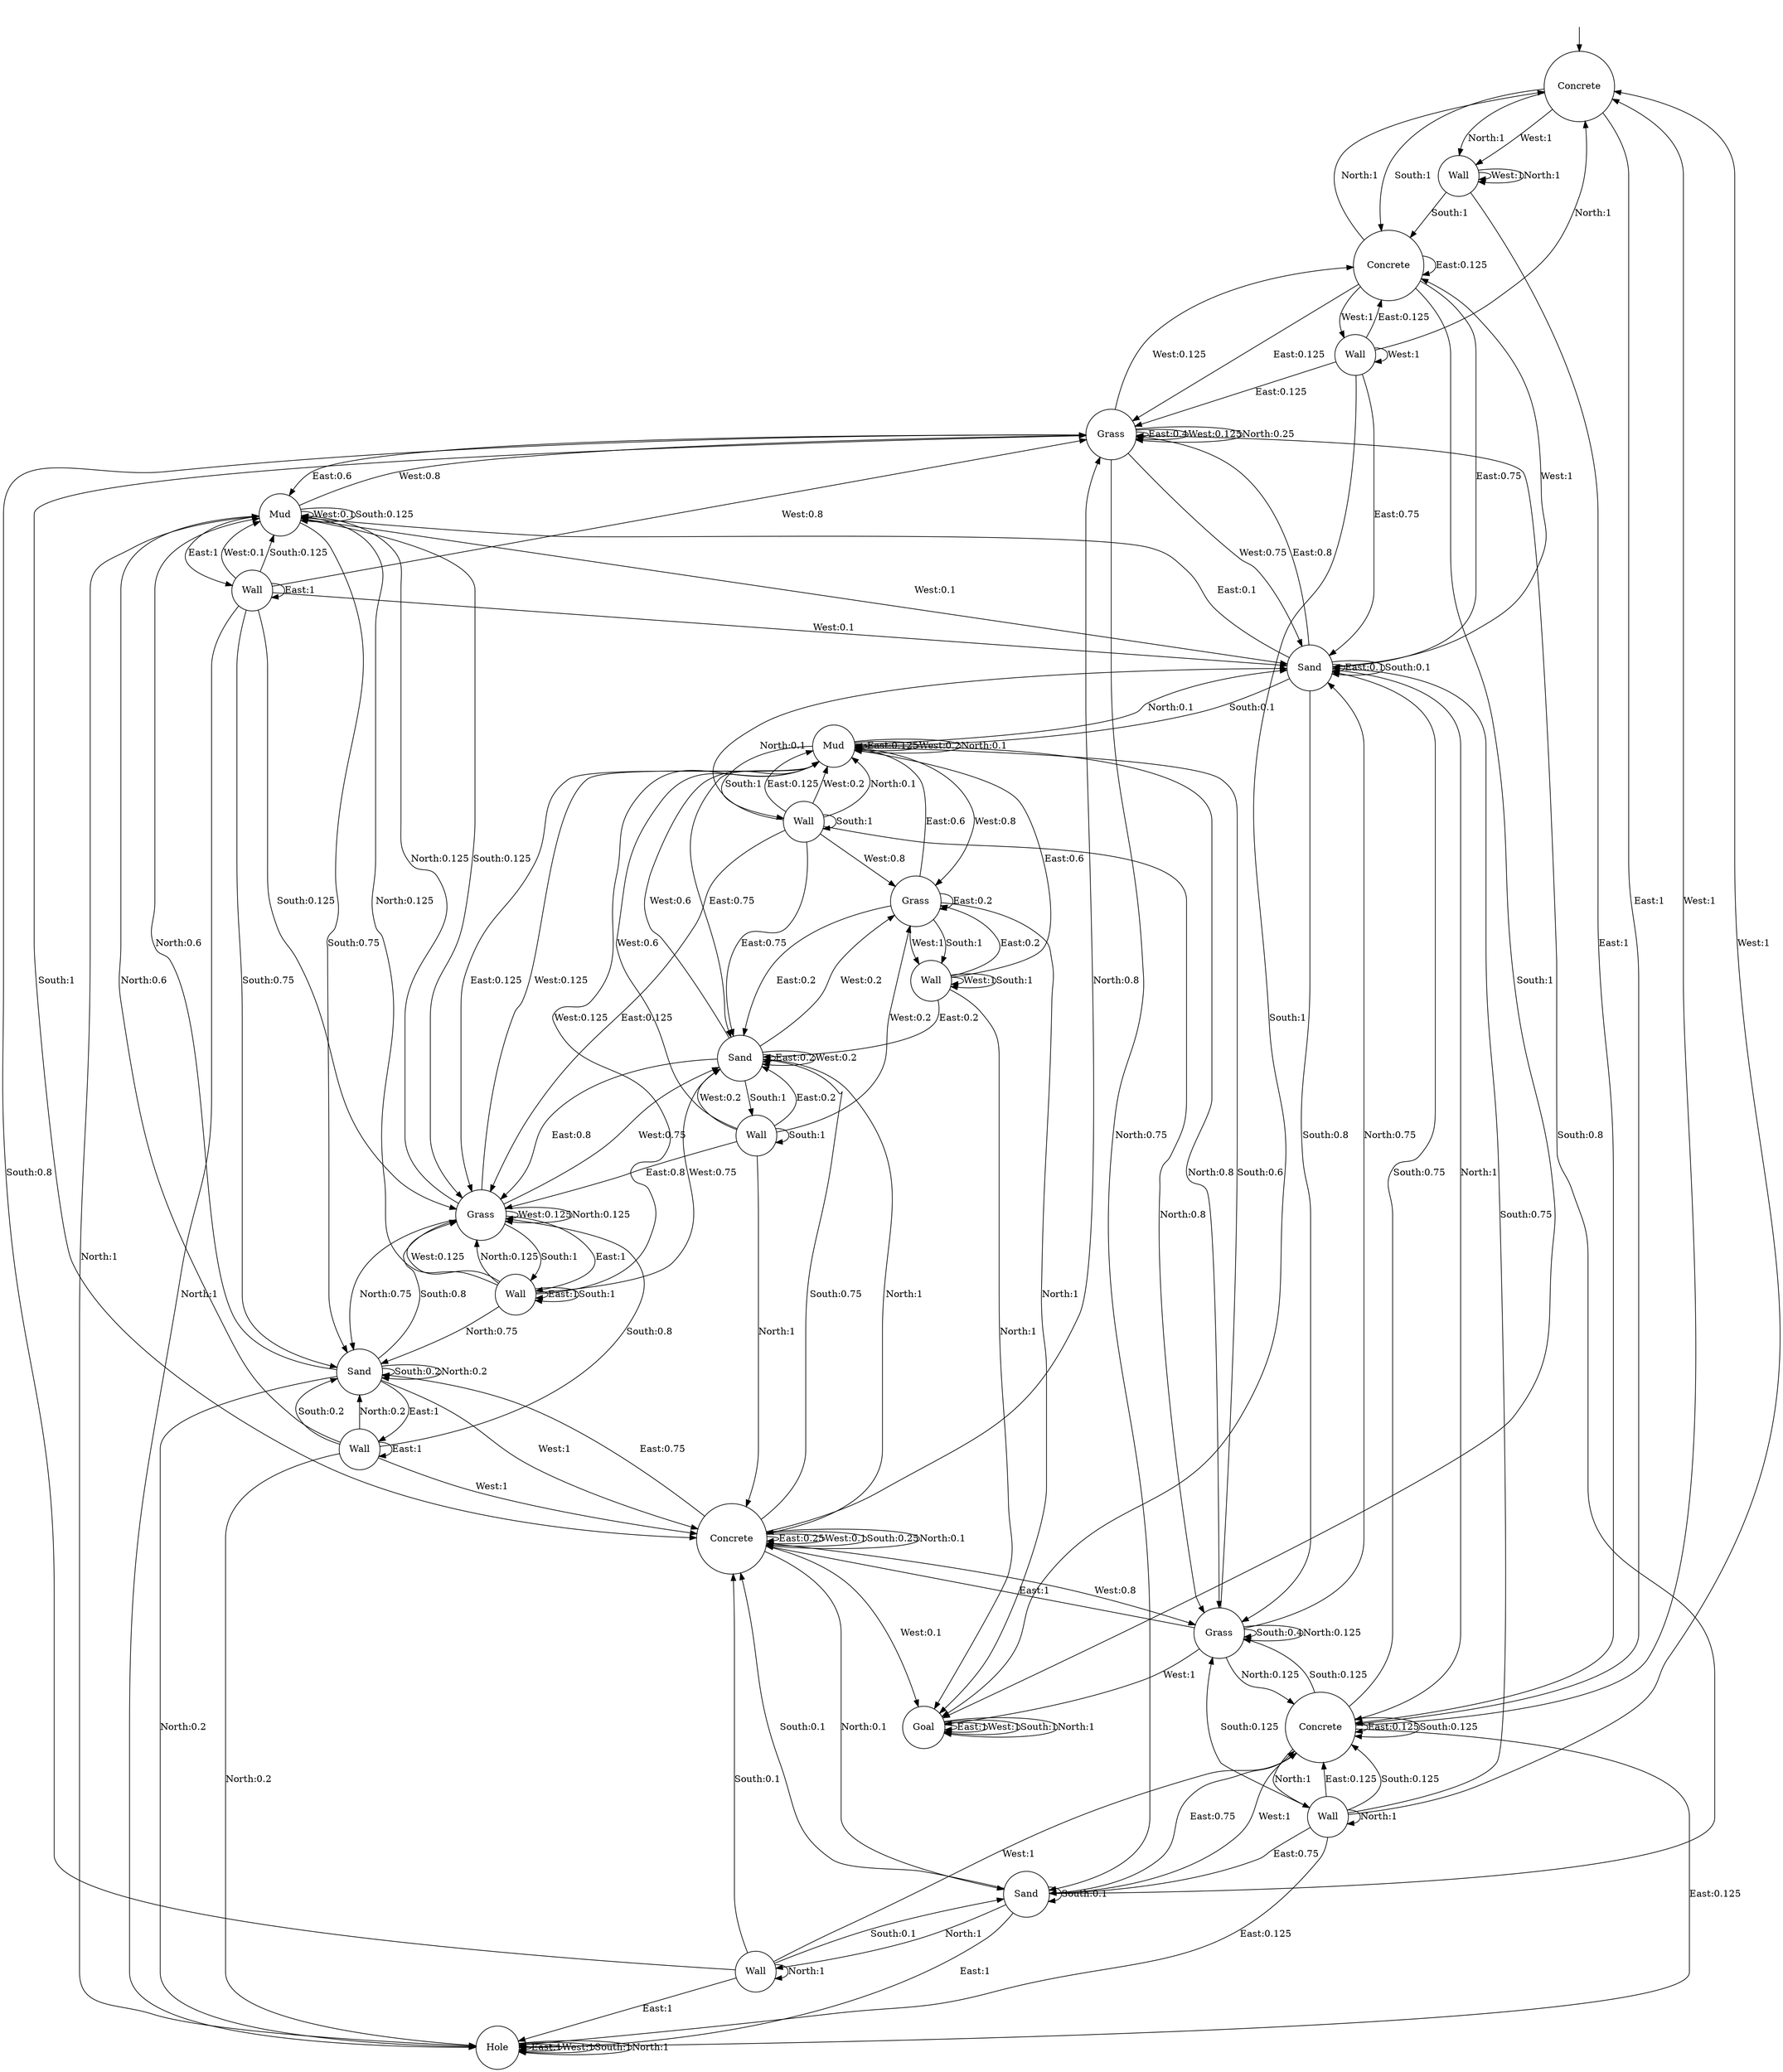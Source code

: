 digraph g {
__start0 [label="" shape="none"];
0 [shape="circle" label="Concrete"];
1 [shape="circle" label="Wall"];
2 [shape="circle" label="Concrete"];
3 [shape="circle" label="Wall"];
4 [shape="circle" label="Goal"];
5 [shape="circle" label="Wall"];
6 [shape="circle" label="Grass"];
7 [shape="circle" label="Concrete"];
8 [shape="circle" label="Wall"];
9 [shape="circle" label="Sand"];
10 [shape="circle" label="Grass"];
11 [shape="circle" label="Wall"];
12 [shape="circle" label="Mud"];
13 [shape="circle" label="Wall"];
14 [shape="circle" label="Sand"];
15 [shape="circle" label="Grass"];
16 [shape="circle" label="Concrete"];
17 [shape="circle" label="Wall"];
18 [shape="circle" label="Sand"];
19 [shape="circle" label="Hole"];
20 [shape="circle" label="Wall"];
21 [shape="circle" label="Mud"];
22 [shape="circle" label="Wall"];
23 [shape="circle" label="Sand"];
24 [shape="circle" label="Wall"];
25 [shape="circle" label="Grass"];
0 -> 7 [label="East:1"];
0 -> 1 [label="West:1"];
0 -> 2 [label="South:1"];
0 -> 1 [label="North:1"];
1 -> 7 [label="East:1"];
1 -> 1 [label="West:1"];
1 -> 2 [label="South:1"];
1 -> 1 [label="North:1"];
2 -> 2 [label="East:0.125"];
2 -> 9 [label="East:0.75"];
2 -> 15 [label="East:0.125"];
2 -> 3 [label="West:1"];
2 -> 4 [label="South:1"];
2 -> 0 [label="North:1"];
3 -> 2 [label="East:0.125"];
3 -> 9 [label="East:0.75"];
3 -> 15 [label="East:0.125"];
3 -> 3 [label="West:1"];
3 -> 4 [label="South:1"];
3 -> 0 [label="North:1"];
4 -> 4 [label="East:1"];
4 -> 4 [label="West:1"];
4 -> 4 [label="South:1"];
4 -> 4 [label="North:1"];
5 -> 6 [label="East:0.2"];
5 -> 12 [label="East:0.6"];
5 -> 18 [label="East:0.2"];
5 -> 5 [label="West:1"];
5 -> 5 [label="South:1"];
5 -> 4 [label="North:1"];
6 -> 6 [label="East:0.2"];
6 -> 12 [label="East:0.6"];
6 -> 18 [label="East:0.2"];
6 -> 5 [label="West:1"];
6 -> 5 [label="South:1"];
6 -> 4 [label="North:1"];
7 -> 7 [label="East:0.125"];
7 -> 14 [label="East:0.75"];
7 -> 19 [label="East:0.125"];
7 -> 0 [label="West:1"];
7 -> 7 [label="South:0.125"];
7 -> 9 [label="South:0.75"];
7 -> 10 [label="South:0.125"];
7 -> 8 [label="North:1"];
8 -> 7 [label="East:0.125"];
8 -> 14 [label="East:0.75"];
8 -> 19 [label="East:0.125"];
8 -> 0 [label="West:1"];
8 -> 7 [label="South:0.125"];
8 -> 9 [label="South:0.75"];
8 -> 10 [label="South:0.125"];
8 -> 8 [label="North:1"];
9 -> 9 [label="East:0.1"];
9 -> 15 [label="East:0.8"];
9 -> 21 [label="East:0.1"];
9 -> 2 [label="West:1"];
9 -> 9 [label="South:0.1"];
9 -> 10 [label="South:0.8"];
9 -> 12 [label="South:0.1"];
9 -> 7 [label="North:1"];
10 -> 16 [label="East:1"];
10 -> 4 [label="West:1"];
10 -> 10 [label="South:0.4"];
10 -> 12 [label="South:0.6"];
10 -> 7 [label="North:0.125"];
10 -> 9 [label="North:0.75"];
10 -> 10 [label="North:0.125"];
11 -> 12 [label="East:0.125"];
11 -> 18 [label="East:0.75"];
11 -> 25 [label="East:0.125"];
11 -> 6 [label="West:0.8"];
11 -> 12 [label="West:0.2"];
11 -> 11 [label="South:1"];
11 -> 9 [label="North:0.1"];
11 -> 10 [label="North:0.8"];
11 -> 12 [label="North:0.1"];
12 -> 12 [label="East:0.125"];
12 -> 18 [label="East:0.75"];
12 -> 25 [label="East:0.125"];
12 -> 6 [label="West:0.8"];
12 -> 12 [label="West:0.2"];
12 -> 11 [label="South:1"];
12 -> 9 [label="North:0.1"];
12 -> 10 [label="North:0.8"];
12 -> 12 [label="North:0.1"];
13 -> 19 [label="East:1"];
13 -> 7 [label="West:1"];
13 -> 14 [label="South:0.1"];
13 -> 15 [label="South:0.8"];
13 -> 16 [label="South:0.1"];
13 -> 13 [label="North:1"];
14 -> 19 [label="East:1"];
14 -> 7 [label="West:1"];
14 -> 14 [label="South:0.1"];
14 -> 15 [label="South:0.8"];
14 -> 16 [label="South:0.1"];
14 -> 13 [label="North:1"];
15 -> 15 [label="East:0.4"];
15 -> 21 [label="East:0.6"];
15 -> 2 [label="West:0.125"];
15 -> 9 [label="West:0.75"];
15 -> 15 [label="West:0.125"];
15 -> 16 [label="South:1"];
15 -> 14 [label="North:0.75"];
15 -> 15 [label="North:0.25"];
16 -> 16 [label="East:0.25"];
16 -> 23 [label="East:0.75"];
16 -> 4 [label="West:0.1"];
16 -> 10 [label="West:0.8"];
16 -> 16 [label="West:0.1"];
16 -> 16 [label="South:0.25"];
16 -> 18 [label="South:0.75"];
16 -> 14 [label="North:0.1"];
16 -> 15 [label="North:0.8"];
16 -> 16 [label="North:0.1"];
17 -> 18 [label="East:0.2"];
17 -> 25 [label="East:0.8"];
17 -> 6 [label="West:0.2"];
17 -> 12 [label="West:0.6"];
17 -> 18 [label="West:0.2"];
17 -> 17 [label="South:1"];
17 -> 16 [label="North:1"];
18 -> 18 [label="East:0.2"];
18 -> 25 [label="East:0.8"];
18 -> 6 [label="West:0.2"];
18 -> 12 [label="West:0.6"];
18 -> 18 [label="West:0.2"];
18 -> 17 [label="South:1"];
18 -> 16 [label="North:1"];
19 -> 19 [label="East:1"];
19 -> 19 [label="West:1"];
19 -> 19 [label="South:1"];
19 -> 19 [label="North:1"];
20 -> 20 [label="East:1"];
20 -> 9 [label="West:0.1"];
20 -> 15 [label="West:0.8"];
20 -> 21 [label="West:0.1"];
20 -> 21 [label="South:0.125"];
20 -> 23 [label="South:0.75"];
20 -> 25 [label="South:0.125"];
20 -> 19 [label="North:1"];
21 -> 20 [label="East:1"];
21 -> 9 [label="West:0.1"];
21 -> 15 [label="West:0.8"];
21 -> 21 [label="West:0.1"];
21 -> 21 [label="South:0.125"];
21 -> 23 [label="South:0.75"];
21 -> 25 [label="South:0.125"];
21 -> 19 [label="North:1"];
22 -> 22 [label="East:1"];
22 -> 16 [label="West:1"];
22 -> 23 [label="South:0.2"];
22 -> 25 [label="South:0.8"];
22 -> 19 [label="North:0.2"];
22 -> 21 [label="North:0.6"];
22 -> 23 [label="North:0.2"];
23 -> 22 [label="East:1"];
23 -> 16 [label="West:1"];
23 -> 23 [label="South:0.2"];
23 -> 25 [label="South:0.8"];
23 -> 19 [label="North:0.2"];
23 -> 21 [label="North:0.6"];
23 -> 23 [label="North:0.2"];
24 -> 24 [label="East:1"];
24 -> 12 [label="West:0.125"];
24 -> 18 [label="West:0.75"];
24 -> 25 [label="West:0.125"];
24 -> 24 [label="South:1"];
24 -> 21 [label="North:0.125"];
24 -> 23 [label="North:0.75"];
24 -> 25 [label="North:0.125"];
25 -> 24 [label="East:1"];
25 -> 12 [label="West:0.125"];
25 -> 18 [label="West:0.75"];
25 -> 25 [label="West:0.125"];
25 -> 24 [label="South:1"];
25 -> 21 [label="North:0.125"];
25 -> 23 [label="North:0.75"];
25 -> 25 [label="North:0.125"];
__start0 -> 0;
}
